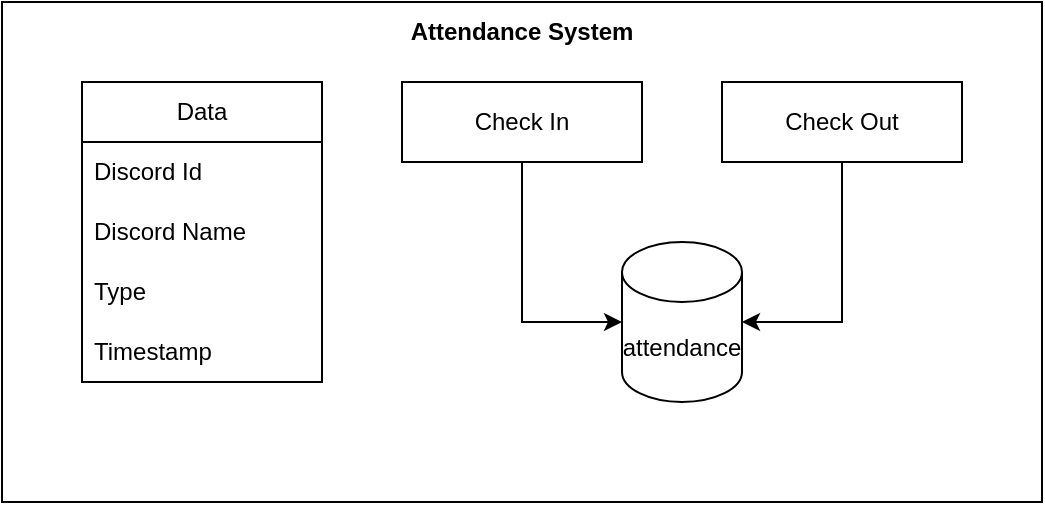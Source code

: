 <mxfile version="21.6.1" type="github">
  <diagram name="Page-1" id="9KkLvjiodTEFNLk0Eatf">
    <mxGraphModel dx="683" dy="377" grid="1" gridSize="10" guides="1" tooltips="1" connect="1" arrows="1" fold="1" page="1" pageScale="1" pageWidth="4000" pageHeight="4000" math="0" shadow="0">
      <root>
        <mxCell id="0" />
        <mxCell id="1" parent="0" />
        <mxCell id="krdi9cmxqK3arJJjNhzq-13" value="" style="rounded=0;whiteSpace=wrap;html=1;" vertex="1" parent="1">
          <mxGeometry x="120" y="120" width="520" height="250" as="geometry" />
        </mxCell>
        <mxCell id="krdi9cmxqK3arJJjNhzq-11" style="edgeStyle=orthogonalEdgeStyle;rounded=0;orthogonalLoop=1;jettySize=auto;html=1;entryX=0;entryY=0.5;entryDx=0;entryDy=0;entryPerimeter=0;" edge="1" parent="1" source="krdi9cmxqK3arJJjNhzq-1" target="krdi9cmxqK3arJJjNhzq-10">
          <mxGeometry relative="1" as="geometry" />
        </mxCell>
        <mxCell id="krdi9cmxqK3arJJjNhzq-1" value="Check In" style="rounded=0;whiteSpace=wrap;html=1;" vertex="1" parent="1">
          <mxGeometry x="320" y="160" width="120" height="40" as="geometry" />
        </mxCell>
        <mxCell id="krdi9cmxqK3arJJjNhzq-12" style="edgeStyle=orthogonalEdgeStyle;rounded=0;orthogonalLoop=1;jettySize=auto;html=1;entryX=1;entryY=0.5;entryDx=0;entryDy=0;entryPerimeter=0;" edge="1" parent="1" source="krdi9cmxqK3arJJjNhzq-3" target="krdi9cmxqK3arJJjNhzq-10">
          <mxGeometry relative="1" as="geometry" />
        </mxCell>
        <mxCell id="krdi9cmxqK3arJJjNhzq-3" value="Check Out" style="rounded=0;whiteSpace=wrap;html=1;" vertex="1" parent="1">
          <mxGeometry x="480" y="160" width="120" height="40" as="geometry" />
        </mxCell>
        <mxCell id="krdi9cmxqK3arJJjNhzq-5" value="Data" style="swimlane;fontStyle=0;childLayout=stackLayout;horizontal=1;startSize=30;horizontalStack=0;resizeParent=1;resizeParentMax=0;resizeLast=0;collapsible=1;marginBottom=0;whiteSpace=wrap;html=1;" vertex="1" parent="1">
          <mxGeometry x="160" y="160" width="120" height="150" as="geometry" />
        </mxCell>
        <mxCell id="krdi9cmxqK3arJJjNhzq-6" value="Discord Id" style="text;strokeColor=none;fillColor=none;align=left;verticalAlign=middle;spacingLeft=4;spacingRight=4;overflow=hidden;points=[[0,0.5],[1,0.5]];portConstraint=eastwest;rotatable=0;whiteSpace=wrap;html=1;" vertex="1" parent="krdi9cmxqK3arJJjNhzq-5">
          <mxGeometry y="30" width="120" height="30" as="geometry" />
        </mxCell>
        <mxCell id="krdi9cmxqK3arJJjNhzq-7" value="Discord Name" style="text;strokeColor=none;fillColor=none;align=left;verticalAlign=middle;spacingLeft=4;spacingRight=4;overflow=hidden;points=[[0,0.5],[1,0.5]];portConstraint=eastwest;rotatable=0;whiteSpace=wrap;html=1;" vertex="1" parent="krdi9cmxqK3arJJjNhzq-5">
          <mxGeometry y="60" width="120" height="30" as="geometry" />
        </mxCell>
        <mxCell id="krdi9cmxqK3arJJjNhzq-9" value="Type" style="text;strokeColor=none;fillColor=none;align=left;verticalAlign=middle;spacingLeft=4;spacingRight=4;overflow=hidden;points=[[0,0.5],[1,0.5]];portConstraint=eastwest;rotatable=0;whiteSpace=wrap;html=1;" vertex="1" parent="krdi9cmxqK3arJJjNhzq-5">
          <mxGeometry y="90" width="120" height="30" as="geometry" />
        </mxCell>
        <mxCell id="krdi9cmxqK3arJJjNhzq-8" value="Timestamp" style="text;strokeColor=none;fillColor=none;align=left;verticalAlign=middle;spacingLeft=4;spacingRight=4;overflow=hidden;points=[[0,0.5],[1,0.5]];portConstraint=eastwest;rotatable=0;whiteSpace=wrap;html=1;" vertex="1" parent="krdi9cmxqK3arJJjNhzq-5">
          <mxGeometry y="120" width="120" height="30" as="geometry" />
        </mxCell>
        <mxCell id="krdi9cmxqK3arJJjNhzq-10" value="attendance" style="shape=cylinder3;whiteSpace=wrap;html=1;boundedLbl=1;backgroundOutline=1;size=15;" vertex="1" parent="1">
          <mxGeometry x="430" y="240" width="60" height="80" as="geometry" />
        </mxCell>
        <mxCell id="krdi9cmxqK3arJJjNhzq-14" value="&lt;b&gt;Attendance System&lt;/b&gt;" style="text;html=1;strokeColor=none;fillColor=none;align=center;verticalAlign=middle;whiteSpace=wrap;rounded=0;" vertex="1" parent="1">
          <mxGeometry x="320" y="120" width="120" height="30" as="geometry" />
        </mxCell>
      </root>
    </mxGraphModel>
  </diagram>
</mxfile>
